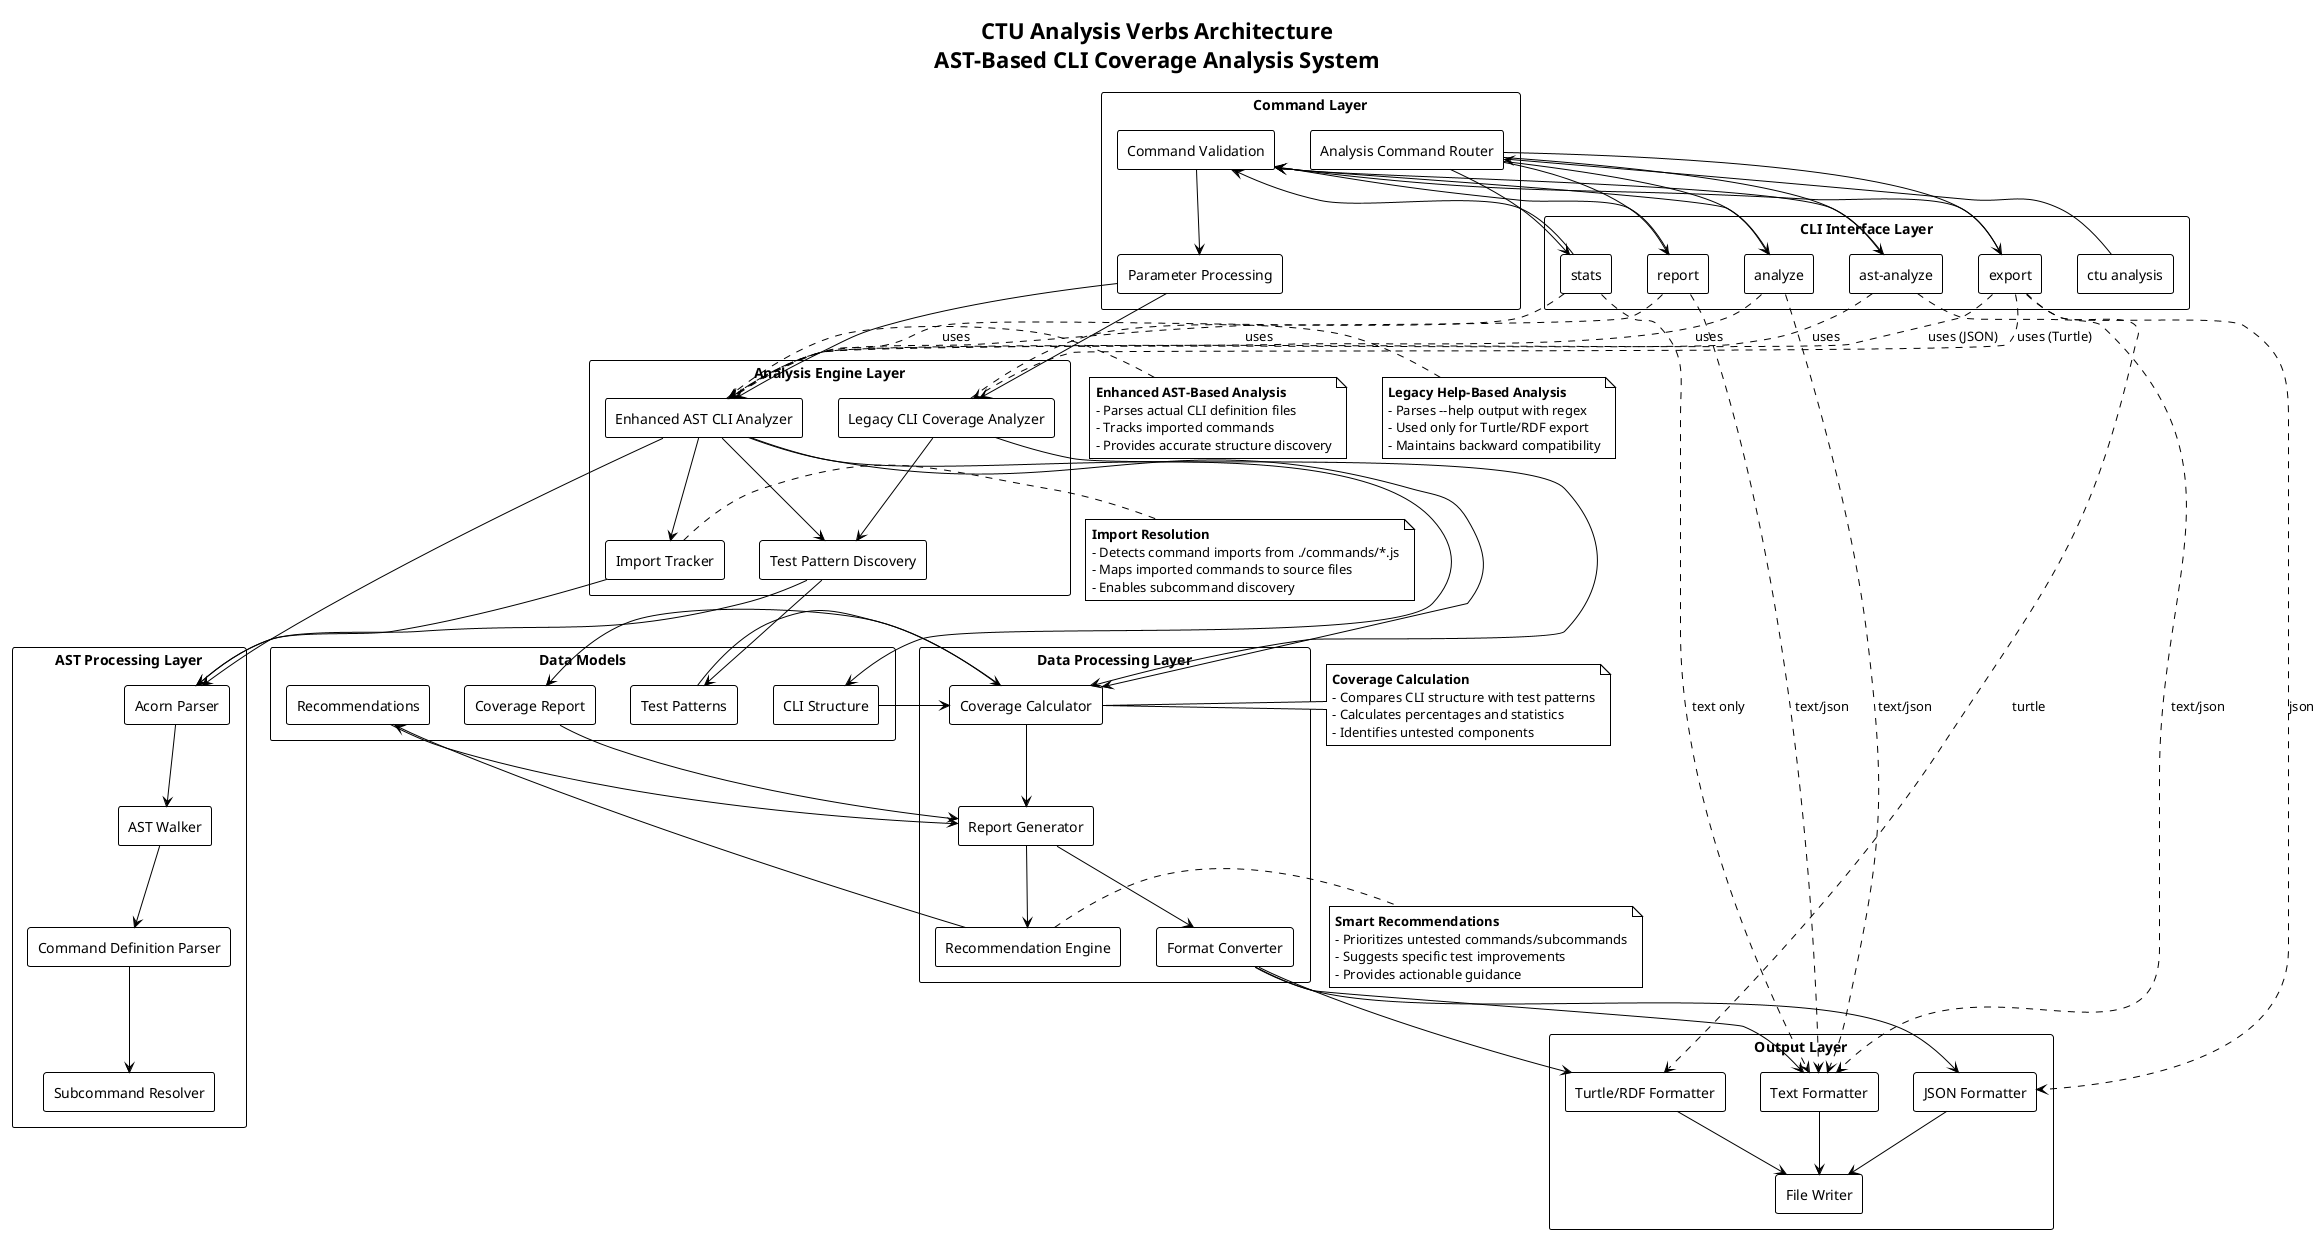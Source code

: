 @startuml Analysis Verbs Architecture

!theme plain
skinparam backgroundColor #FFFFFF
skinparam componentStyle rectangle
skinparam packageStyle rectangle

title CTU Analysis Verbs Architecture\nAST-Based CLI Coverage Analysis System

package "CLI Interface Layer" {
  [ctu analysis] as CLI
  [analyze] as AnalyzeCmd
  [stats] as StatsCmd
  [report] as ReportCmd
  [export] as ExportCmd
  [ast-analyze] as AstAnalyzeCmd
}

package "Command Layer" {
  [Analysis Command Router] as Router
  [Command Validation] as Validation
  [Parameter Processing] as Params
}

package "Analysis Engine Layer" {
  [Enhanced AST CLI Analyzer] as ASTAnalyzer
  [Legacy CLI Coverage Analyzer] as LegacyAnalyzer
  [Import Tracker] as ImportTracker
  [Test Pattern Discovery] as TestDiscovery
}

package "AST Processing Layer" {
  [Acorn Parser] as AcornParser
  [AST Walker] as ASTWalker
  [Command Definition Parser] as CmdParser
  [Subcommand Resolver] as SubCmdResolver
}

package "Data Processing Layer" {
  [Coverage Calculator] as CoverageCalc
  [Report Generator] as ReportGen
  [Format Converter] as FormatConv
  [Recommendation Engine] as RecEngine
}

package "Output Layer" {
  [Text Formatter] as TextFormat
  [JSON Formatter] as JSONFormat
  [Turtle/RDF Formatter] as TurtleFormat
  [File Writer] as FileWriter
}

package "Data Models" {
  [CLI Structure] as CLIStruct
  [Test Patterns] as TestPatterns
  [Coverage Report] as CoverageReport
  [Recommendations] as Recommendations
}

' CLI Interface Layer connections
CLI --> Router
Router --> AnalyzeCmd
Router --> StatsCmd
Router --> ReportCmd
Router --> ExportCmd
Router --> AstAnalyzeCmd

' Command Layer connections
AnalyzeCmd --> Validation
StatsCmd --> Validation
ReportCmd --> Validation
ExportCmd --> Validation
AstAnalyzeCmd --> Validation

Validation --> Params

' Analysis Engine Layer connections
Params --> ASTAnalyzer
Params --> LegacyAnalyzer

ASTAnalyzer --> ImportTracker
ASTAnalyzer --> TestDiscovery
LegacyAnalyzer --> TestDiscovery

' AST Processing Layer connections
ASTAnalyzer --> AcornParser
AcornParser --> ASTWalker
ASTWalker --> CmdParser
CmdParser --> SubCmdResolver

ImportTracker --> AcornParser
TestDiscovery --> AcornParser

' Data Processing Layer connections
ASTAnalyzer --> CoverageCalc
LegacyAnalyzer --> CoverageCalc
CoverageCalc --> ReportGen
ReportGen --> FormatConv
ReportGen --> RecEngine

' Output Layer connections
FormatConv --> TextFormat
FormatConv --> JSONFormat
FormatConv --> TurtleFormat
TextFormat --> FileWriter
JSONFormat --> FileWriter
TurtleFormat --> FileWriter

' Data Models connections
ASTAnalyzer --> CLIStruct
TestDiscovery --> TestPatterns
CoverageCalc --> CoverageReport
RecEngine --> Recommendations

CLIStruct --> CoverageCalc
TestPatterns --> CoverageCalc
CoverageReport --> ReportGen
Recommendations --> ReportGen

' Data flow annotations
note right of ASTAnalyzer
  **Enhanced AST-Based Analysis**
  - Parses actual CLI definition files
  - Tracks imported commands
  - Provides accurate structure discovery
end note

note right of LegacyAnalyzer
  **Legacy Help-Based Analysis**
  - Parses --help output with regex
  - Used only for Turtle/RDF export
  - Maintains backward compatibility
end note

note right of ImportTracker
  **Import Resolution**
  - Detects command imports from ./commands/*.js
  - Maps imported commands to source files
  - Enables subcommand discovery
end note

note right of CoverageCalc
  **Coverage Calculation**
  - Compares CLI structure with test patterns
  - Calculates percentages and statistics
  - Identifies untested components
end note

note right of RecEngine
  **Smart Recommendations**
  - Prioritizes untested commands/subcommands
  - Suggests specific test improvements
  - Provides actionable guidance
end note

' Command-specific flows
AnalyzeCmd ..> ASTAnalyzer : uses
StatsCmd ..> ASTAnalyzer : uses
ReportCmd ..> ASTAnalyzer : uses
ExportCmd ..> ASTAnalyzer : uses (JSON)
ExportCmd ..> LegacyAnalyzer : uses (Turtle)
AstAnalyzeCmd ..> ASTAnalyzer : uses

' Format-specific flows
AnalyzeCmd ..> TextFormat : text/json
StatsCmd ..> TextFormat : text only
ReportCmd ..> TextFormat : text/json
ExportCmd ..> JSONFormat : json
ExportCmd ..> TurtleFormat : turtle
AstAnalyzeCmd ..> TextFormat : text/json

@enduml
